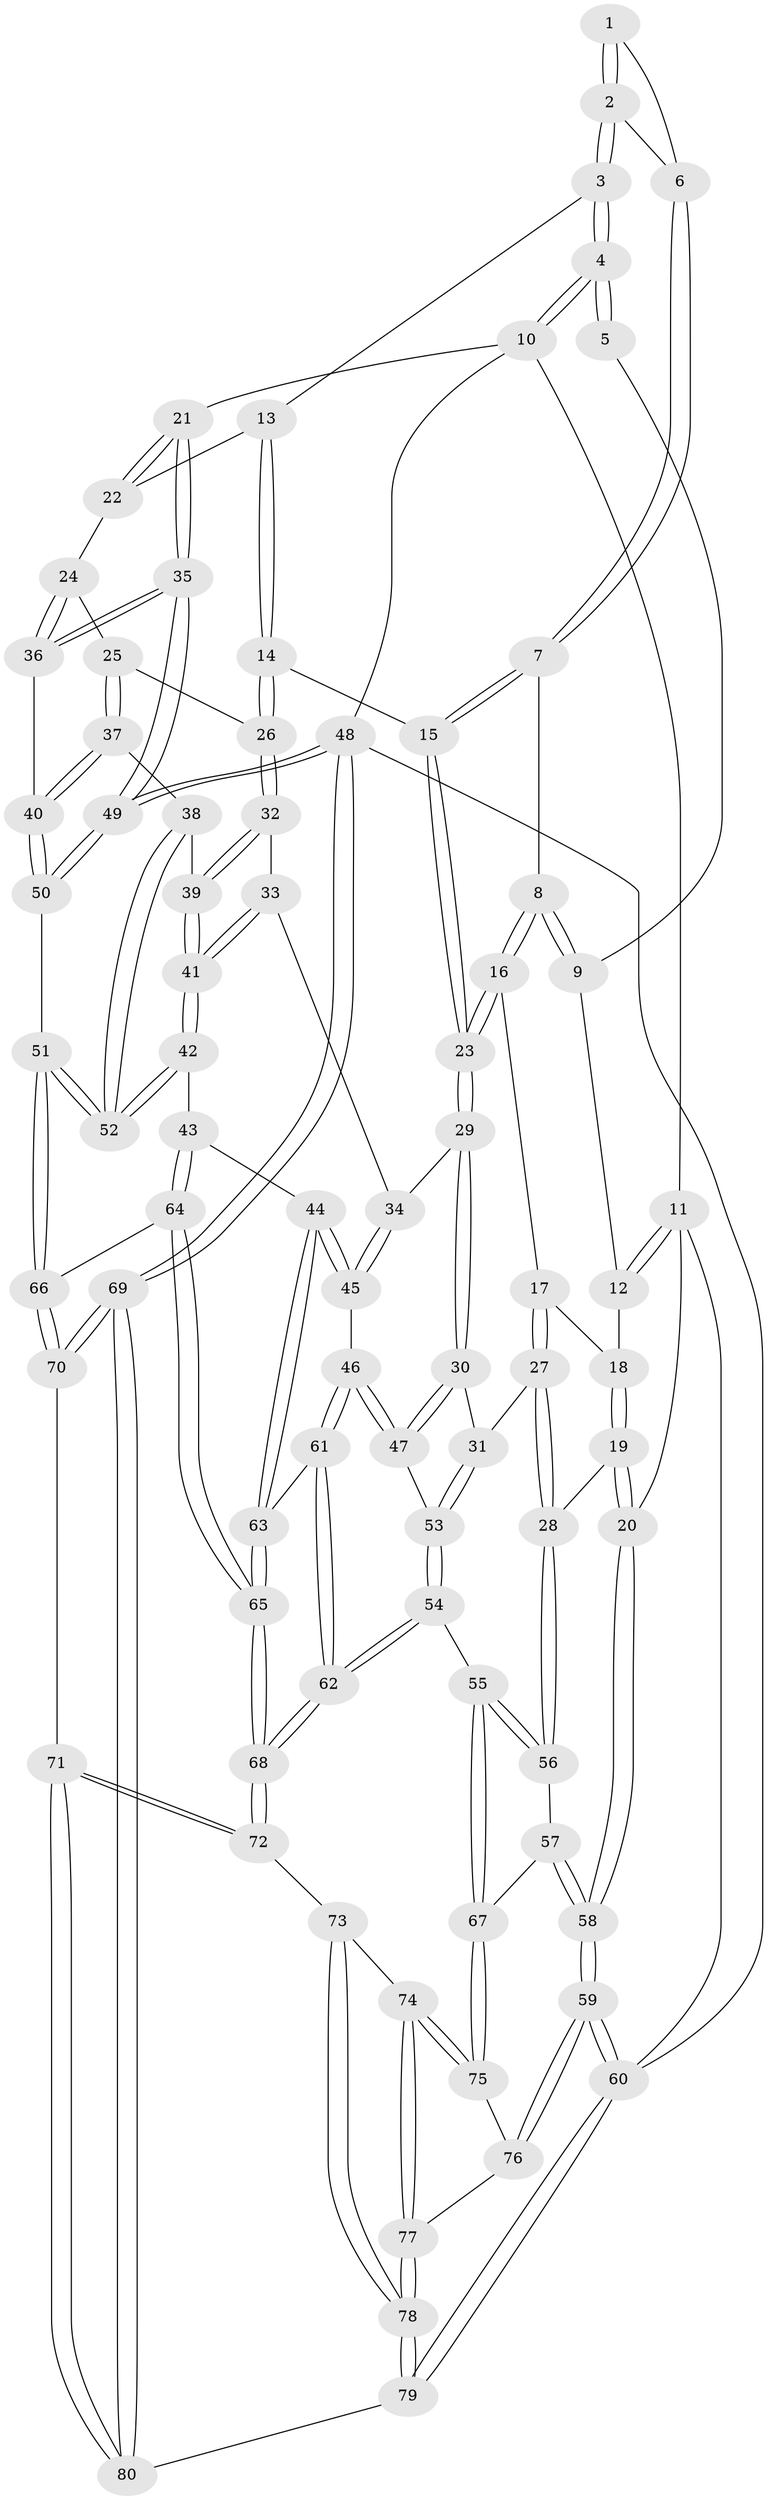 // coarse degree distribution, {2: 0.020833333333333332, 5: 0.3958333333333333, 7: 0.020833333333333332, 3: 0.16666666666666666, 4: 0.3125, 6: 0.08333333333333333}
// Generated by graph-tools (version 1.1) at 2025/24/03/03/25 07:24:33]
// undirected, 80 vertices, 197 edges
graph export_dot {
graph [start="1"]
  node [color=gray90,style=filled];
  1 [pos="+0.6454160051579294+0"];
  2 [pos="+0.7241569446186212+0.06354814947842065"];
  3 [pos="+0.776800522826189+0.08646220550580168"];
  4 [pos="+1+0"];
  5 [pos="+0.6093551012958179+0"];
  6 [pos="+0.6518938550273816+0.055487872949915966"];
  7 [pos="+0.632429567227639+0.08815222779246522"];
  8 [pos="+0.46526249743079573+0.06904763676280687"];
  9 [pos="+0.46520073360260705+0"];
  10 [pos="+1+0"];
  11 [pos="+0+0"];
  12 [pos="+0+0"];
  13 [pos="+0.7728571245452593+0.09685415200791965"];
  14 [pos="+0.6955895397760727+0.1877108404073871"];
  15 [pos="+0.6905772369220803+0.185415641575103"];
  16 [pos="+0.461381754447248+0.08154782044687786"];
  17 [pos="+0.3241949529153032+0.14786293085270744"];
  18 [pos="+0.22257336652762322+0.032841389439528815"];
  19 [pos="+0.15244754285909146+0.33985730800190467"];
  20 [pos="+0+0.2848468701793533"];
  21 [pos="+1+0"];
  22 [pos="+0.8452805982596182+0.18943345605687797"];
  23 [pos="+0.5110365856294337+0.19183025767310374"];
  24 [pos="+0.8181939075887339+0.2795905851707546"];
  25 [pos="+0.8089883924694882+0.283884864009325"];
  26 [pos="+0.7141258831259579+0.24413203267318764"];
  27 [pos="+0.23311665046826213+0.3297574757175696"];
  28 [pos="+0.16012640647146356+0.34221864776793504"];
  29 [pos="+0.49366957484575696+0.3225018183447096"];
  30 [pos="+0.4909527022513748+0.32435316074116627"];
  31 [pos="+0.2399166579264568+0.33235349820999943"];
  32 [pos="+0.6442516667042052+0.3292804477599275"];
  33 [pos="+0.5766573837034928+0.34311490223341434"];
  34 [pos="+0.5725065419022368+0.3430631303972289"];
  35 [pos="+1+0.2188652366328703"];
  36 [pos="+1+0.2856202546865618"];
  37 [pos="+0.8048647981689732+0.4085391890976304"];
  38 [pos="+0.7653334476037312+0.43225249699119633"];
  39 [pos="+0.7294099532640776+0.4377163740774595"];
  40 [pos="+0.8970502496534041+0.4453285782161283"];
  41 [pos="+0.6669954594539658+0.5083419086711701"];
  42 [pos="+0.6592428336297055+0.522919665381284"];
  43 [pos="+0.6066179390075639+0.5613667805543929"];
  44 [pos="+0.6063833899088634+0.5613548088767476"];
  45 [pos="+0.5898300038755689+0.553442496245935"];
  46 [pos="+0.49115713879781314+0.5303707341946955"];
  47 [pos="+0.47777187076978855+0.5202436835920633"];
  48 [pos="+1+1"];
  49 [pos="+1+0.5387105069941893"];
  50 [pos="+0.9242034910550951+0.557055900440498"];
  51 [pos="+0.8582395171408976+0.6378210097711916"];
  52 [pos="+0.8181605582518059+0.5969060003272953"];
  53 [pos="+0.3843574987338503+0.5281403579361904"];
  54 [pos="+0.2848913214864867+0.6794584296725024"];
  55 [pos="+0.2752951345334726+0.6817299806910135"];
  56 [pos="+0.1912630947333072+0.5655242931148187"];
  57 [pos="+0.02453252301992919+0.6293517015055975"];
  58 [pos="+0+0.6826575509648981"];
  59 [pos="+0+0.7570604452362424"];
  60 [pos="+0+1"];
  61 [pos="+0.454998792874304+0.6832475002027545"];
  62 [pos="+0.4255615780699354+0.7285787132731307"];
  63 [pos="+0.559892138889613+0.645022905514867"];
  64 [pos="+0.6857727359102075+0.6854775855499511"];
  65 [pos="+0.5629009357698773+0.8806434158427628"];
  66 [pos="+0.851634945575664+0.6783011482218131"];
  67 [pos="+0.26751535394647163+0.692218949982316"];
  68 [pos="+0.5561065792834127+0.8967213661089493"];
  69 [pos="+1+1"];
  70 [pos="+0.864411342951391+0.706451475315985"];
  71 [pos="+0.5773444541392888+0.9542225004582953"];
  72 [pos="+0.557996939531314+0.9112349628915787"];
  73 [pos="+0.3966586544134254+0.8876598333395047"];
  74 [pos="+0.24983795647963833+0.8461093590788231"];
  75 [pos="+0.230704994060363+0.749949464339374"];
  76 [pos="+0.009915930692009519+0.7759355480913716"];
  77 [pos="+0.2057213857924064+0.9661450514764052"];
  78 [pos="+0.1991536308657865+1"];
  79 [pos="+0.15500398071595406+1"];
  80 [pos="+0.6097894210948802+1"];
  1 -- 2;
  1 -- 2;
  1 -- 6;
  2 -- 3;
  2 -- 3;
  2 -- 6;
  3 -- 4;
  3 -- 4;
  3 -- 13;
  4 -- 5;
  4 -- 5;
  4 -- 10;
  4 -- 10;
  5 -- 9;
  6 -- 7;
  6 -- 7;
  7 -- 8;
  7 -- 15;
  7 -- 15;
  8 -- 9;
  8 -- 9;
  8 -- 16;
  8 -- 16;
  9 -- 12;
  10 -- 11;
  10 -- 21;
  10 -- 48;
  11 -- 12;
  11 -- 12;
  11 -- 20;
  11 -- 60;
  12 -- 18;
  13 -- 14;
  13 -- 14;
  13 -- 22;
  14 -- 15;
  14 -- 26;
  14 -- 26;
  15 -- 23;
  15 -- 23;
  16 -- 17;
  16 -- 23;
  16 -- 23;
  17 -- 18;
  17 -- 27;
  17 -- 27;
  18 -- 19;
  18 -- 19;
  19 -- 20;
  19 -- 20;
  19 -- 28;
  20 -- 58;
  20 -- 58;
  21 -- 22;
  21 -- 22;
  21 -- 35;
  21 -- 35;
  22 -- 24;
  23 -- 29;
  23 -- 29;
  24 -- 25;
  24 -- 36;
  24 -- 36;
  25 -- 26;
  25 -- 37;
  25 -- 37;
  26 -- 32;
  26 -- 32;
  27 -- 28;
  27 -- 28;
  27 -- 31;
  28 -- 56;
  28 -- 56;
  29 -- 30;
  29 -- 30;
  29 -- 34;
  30 -- 31;
  30 -- 47;
  30 -- 47;
  31 -- 53;
  31 -- 53;
  32 -- 33;
  32 -- 39;
  32 -- 39;
  33 -- 34;
  33 -- 41;
  33 -- 41;
  34 -- 45;
  34 -- 45;
  35 -- 36;
  35 -- 36;
  35 -- 49;
  35 -- 49;
  36 -- 40;
  37 -- 38;
  37 -- 40;
  37 -- 40;
  38 -- 39;
  38 -- 52;
  38 -- 52;
  39 -- 41;
  39 -- 41;
  40 -- 50;
  40 -- 50;
  41 -- 42;
  41 -- 42;
  42 -- 43;
  42 -- 52;
  42 -- 52;
  43 -- 44;
  43 -- 64;
  43 -- 64;
  44 -- 45;
  44 -- 45;
  44 -- 63;
  44 -- 63;
  45 -- 46;
  46 -- 47;
  46 -- 47;
  46 -- 61;
  46 -- 61;
  47 -- 53;
  48 -- 49;
  48 -- 49;
  48 -- 69;
  48 -- 69;
  48 -- 60;
  49 -- 50;
  49 -- 50;
  50 -- 51;
  51 -- 52;
  51 -- 52;
  51 -- 66;
  51 -- 66;
  53 -- 54;
  53 -- 54;
  54 -- 55;
  54 -- 62;
  54 -- 62;
  55 -- 56;
  55 -- 56;
  55 -- 67;
  55 -- 67;
  56 -- 57;
  57 -- 58;
  57 -- 58;
  57 -- 67;
  58 -- 59;
  58 -- 59;
  59 -- 60;
  59 -- 60;
  59 -- 76;
  59 -- 76;
  60 -- 79;
  60 -- 79;
  61 -- 62;
  61 -- 62;
  61 -- 63;
  62 -- 68;
  62 -- 68;
  63 -- 65;
  63 -- 65;
  64 -- 65;
  64 -- 65;
  64 -- 66;
  65 -- 68;
  65 -- 68;
  66 -- 70;
  66 -- 70;
  67 -- 75;
  67 -- 75;
  68 -- 72;
  68 -- 72;
  69 -- 70;
  69 -- 70;
  69 -- 80;
  69 -- 80;
  70 -- 71;
  71 -- 72;
  71 -- 72;
  71 -- 80;
  71 -- 80;
  72 -- 73;
  73 -- 74;
  73 -- 78;
  73 -- 78;
  74 -- 75;
  74 -- 75;
  74 -- 77;
  74 -- 77;
  75 -- 76;
  76 -- 77;
  77 -- 78;
  77 -- 78;
  78 -- 79;
  78 -- 79;
  79 -- 80;
}
